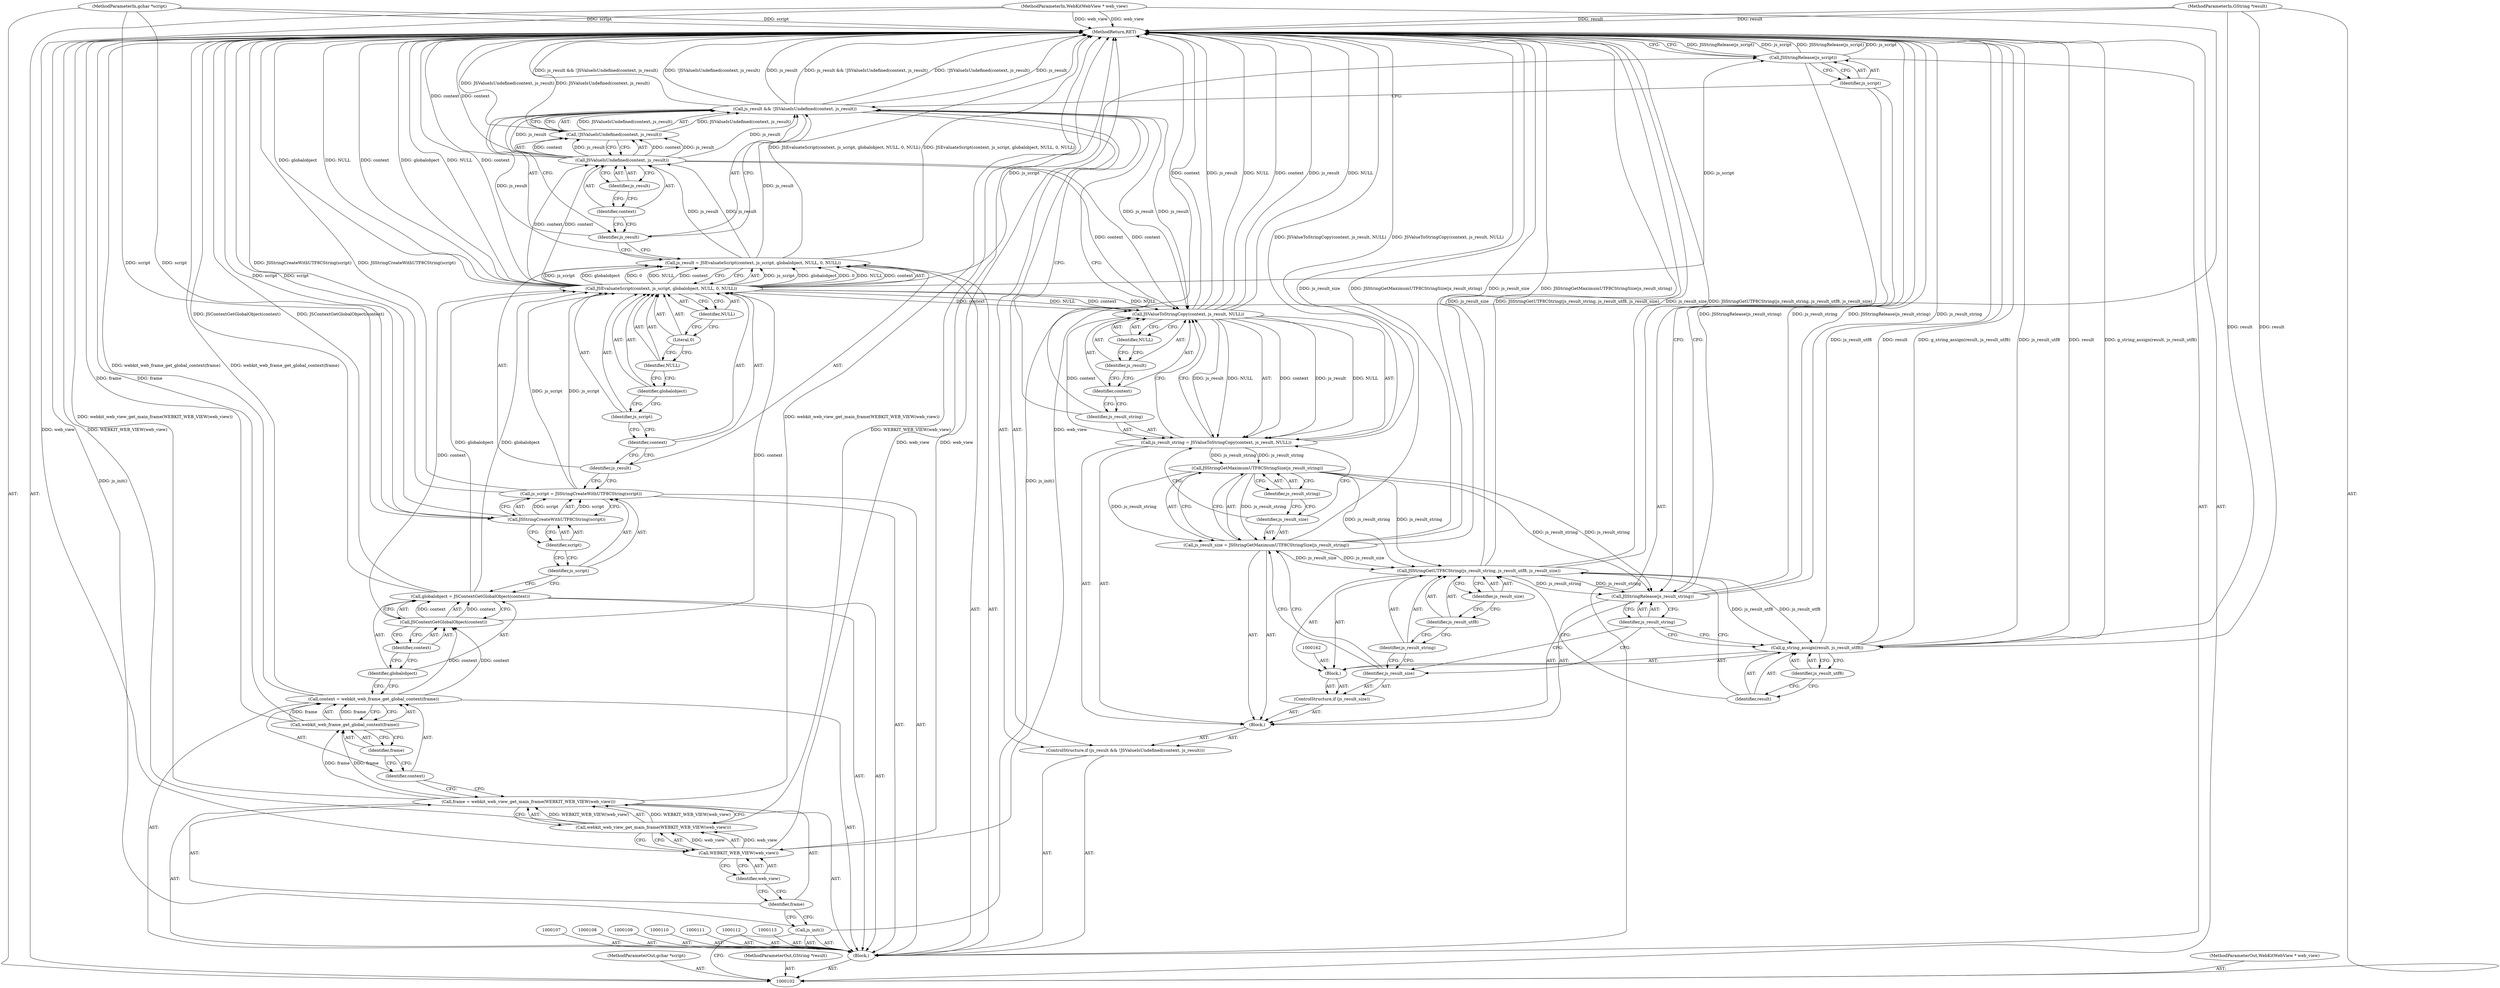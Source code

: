 digraph "0_uzbl_1958b52d41cba96956dc1995660de49525ed1047_0" {
"1000174" [label="(MethodReturn,RET)"];
"1000104" [label="(MethodParameterIn,gchar *script)"];
"1000266" [label="(MethodParameterOut,gchar *script)"];
"1000105" [label="(MethodParameterIn,GString *result)"];
"1000267" [label="(MethodParameterOut,GString *result)"];
"1000106" [label="(Block,)"];
"1000103" [label="(MethodParameterIn,WebKitWebView * web_view)"];
"1000265" [label="(MethodParameterOut,WebKitWebView * web_view)"];
"1000114" [label="(Call,js_init())"];
"1000117" [label="(Call,webkit_web_view_get_main_frame(WEBKIT_WEB_VIEW(web_view)))"];
"1000115" [label="(Call,frame = webkit_web_view_get_main_frame(WEBKIT_WEB_VIEW(web_view)))"];
"1000116" [label="(Identifier,frame)"];
"1000118" [label="(Call,WEBKIT_WEB_VIEW(web_view))"];
"1000119" [label="(Identifier,web_view)"];
"1000122" [label="(Call,webkit_web_frame_get_global_context(frame))"];
"1000120" [label="(Call,context = webkit_web_frame_get_global_context(frame))"];
"1000121" [label="(Identifier,context)"];
"1000123" [label="(Identifier,frame)"];
"1000126" [label="(Call,JSContextGetGlobalObject(context))"];
"1000127" [label="(Identifier,context)"];
"1000124" [label="(Call,globalobject = JSContextGetGlobalObject(context))"];
"1000125" [label="(Identifier,globalobject)"];
"1000130" [label="(Call,JSStringCreateWithUTF8CString(script))"];
"1000131" [label="(Identifier,script)"];
"1000128" [label="(Call,js_script = JSStringCreateWithUTF8CString(script))"];
"1000129" [label="(Identifier,js_script)"];
"1000134" [label="(Call,JSEvaluateScript(context, js_script, globalobject, NULL, 0, NULL))"];
"1000135" [label="(Identifier,context)"];
"1000136" [label="(Identifier,js_script)"];
"1000132" [label="(Call,js_result = JSEvaluateScript(context, js_script, globalobject, NULL, 0, NULL))"];
"1000133" [label="(Identifier,js_result)"];
"1000137" [label="(Identifier,globalobject)"];
"1000138" [label="(Identifier,NULL)"];
"1000139" [label="(Literal,0)"];
"1000140" [label="(Identifier,NULL)"];
"1000144" [label="(Call,!JSValueIsUndefined(context, js_result))"];
"1000145" [label="(Call,JSValueIsUndefined(context, js_result))"];
"1000141" [label="(ControlStructure,if (js_result && !JSValueIsUndefined(context, js_result)))"];
"1000146" [label="(Identifier,context)"];
"1000147" [label="(Identifier,js_result)"];
"1000148" [label="(Block,)"];
"1000142" [label="(Call,js_result && !JSValueIsUndefined(context, js_result))"];
"1000143" [label="(Identifier,js_result)"];
"1000151" [label="(Call,JSValueToStringCopy(context, js_result, NULL))"];
"1000152" [label="(Identifier,context)"];
"1000153" [label="(Identifier,js_result)"];
"1000154" [label="(Identifier,NULL)"];
"1000149" [label="(Call,js_result_string = JSValueToStringCopy(context, js_result, NULL))"];
"1000150" [label="(Identifier,js_result_string)"];
"1000157" [label="(Call,JSStringGetMaximumUTF8CStringSize(js_result_string))"];
"1000158" [label="(Identifier,js_result_string)"];
"1000155" [label="(Call,js_result_size = JSStringGetMaximumUTF8CStringSize(js_result_string))"];
"1000156" [label="(Identifier,js_result_size)"];
"1000160" [label="(Identifier,js_result_size)"];
"1000159" [label="(ControlStructure,if (js_result_size))"];
"1000161" [label="(Block,)"];
"1000163" [label="(Call,JSStringGetUTF8CString(js_result_string, js_result_utf8, js_result_size))"];
"1000164" [label="(Identifier,js_result_string)"];
"1000165" [label="(Identifier,js_result_utf8)"];
"1000166" [label="(Identifier,js_result_size)"];
"1000167" [label="(Call,g_string_assign(result, js_result_utf8))"];
"1000168" [label="(Identifier,result)"];
"1000169" [label="(Identifier,js_result_utf8)"];
"1000171" [label="(Identifier,js_result_string)"];
"1000170" [label="(Call,JSStringRelease(js_result_string))"];
"1000173" [label="(Identifier,js_script)"];
"1000172" [label="(Call,JSStringRelease(js_script))"];
"1000174" -> "1000102"  [label="AST: "];
"1000174" -> "1000172"  [label="CFG: "];
"1000115" -> "1000174"  [label="DDG: webkit_web_view_get_main_frame(WEBKIT_WEB_VIEW(web_view))"];
"1000149" -> "1000174"  [label="DDG: JSValueToStringCopy(context, js_result, NULL)"];
"1000167" -> "1000174"  [label="DDG: js_result_utf8"];
"1000167" -> "1000174"  [label="DDG: result"];
"1000167" -> "1000174"  [label="DDG: g_string_assign(result, js_result_utf8)"];
"1000155" -> "1000174"  [label="DDG: JSStringGetMaximumUTF8CStringSize(js_result_string)"];
"1000155" -> "1000174"  [label="DDG: js_result_size"];
"1000104" -> "1000174"  [label="DDG: script"];
"1000105" -> "1000174"  [label="DDG: result"];
"1000114" -> "1000174"  [label="DDG: js_init()"];
"1000151" -> "1000174"  [label="DDG: js_result"];
"1000151" -> "1000174"  [label="DDG: NULL"];
"1000151" -> "1000174"  [label="DDG: context"];
"1000117" -> "1000174"  [label="DDG: WEBKIT_WEB_VIEW(web_view)"];
"1000170" -> "1000174"  [label="DDG: JSStringRelease(js_result_string)"];
"1000170" -> "1000174"  [label="DDG: js_result_string"];
"1000118" -> "1000174"  [label="DDG: web_view"];
"1000134" -> "1000174"  [label="DDG: globalobject"];
"1000134" -> "1000174"  [label="DDG: NULL"];
"1000134" -> "1000174"  [label="DDG: context"];
"1000128" -> "1000174"  [label="DDG: JSStringCreateWithUTF8CString(script)"];
"1000124" -> "1000174"  [label="DDG: JSContextGetGlobalObject(context)"];
"1000172" -> "1000174"  [label="DDG: JSStringRelease(js_script)"];
"1000172" -> "1000174"  [label="DDG: js_script"];
"1000142" -> "1000174"  [label="DDG: js_result && !JSValueIsUndefined(context, js_result)"];
"1000142" -> "1000174"  [label="DDG: !JSValueIsUndefined(context, js_result)"];
"1000142" -> "1000174"  [label="DDG: js_result"];
"1000122" -> "1000174"  [label="DDG: frame"];
"1000163" -> "1000174"  [label="DDG: js_result_size"];
"1000163" -> "1000174"  [label="DDG: JSStringGetUTF8CString(js_result_string, js_result_utf8, js_result_size)"];
"1000103" -> "1000174"  [label="DDG: web_view"];
"1000132" -> "1000174"  [label="DDG: JSEvaluateScript(context, js_script, globalobject, NULL, 0, NULL)"];
"1000120" -> "1000174"  [label="DDG: webkit_web_frame_get_global_context(frame)"];
"1000144" -> "1000174"  [label="DDG: JSValueIsUndefined(context, js_result)"];
"1000145" -> "1000174"  [label="DDG: context"];
"1000130" -> "1000174"  [label="DDG: script"];
"1000104" -> "1000102"  [label="AST: "];
"1000104" -> "1000174"  [label="DDG: script"];
"1000104" -> "1000130"  [label="DDG: script"];
"1000266" -> "1000102"  [label="AST: "];
"1000105" -> "1000102"  [label="AST: "];
"1000105" -> "1000174"  [label="DDG: result"];
"1000105" -> "1000167"  [label="DDG: result"];
"1000267" -> "1000102"  [label="AST: "];
"1000106" -> "1000102"  [label="AST: "];
"1000107" -> "1000106"  [label="AST: "];
"1000108" -> "1000106"  [label="AST: "];
"1000109" -> "1000106"  [label="AST: "];
"1000110" -> "1000106"  [label="AST: "];
"1000111" -> "1000106"  [label="AST: "];
"1000112" -> "1000106"  [label="AST: "];
"1000113" -> "1000106"  [label="AST: "];
"1000114" -> "1000106"  [label="AST: "];
"1000115" -> "1000106"  [label="AST: "];
"1000120" -> "1000106"  [label="AST: "];
"1000124" -> "1000106"  [label="AST: "];
"1000128" -> "1000106"  [label="AST: "];
"1000132" -> "1000106"  [label="AST: "];
"1000141" -> "1000106"  [label="AST: "];
"1000172" -> "1000106"  [label="AST: "];
"1000103" -> "1000102"  [label="AST: "];
"1000103" -> "1000174"  [label="DDG: web_view"];
"1000103" -> "1000118"  [label="DDG: web_view"];
"1000265" -> "1000102"  [label="AST: "];
"1000114" -> "1000106"  [label="AST: "];
"1000114" -> "1000102"  [label="CFG: "];
"1000116" -> "1000114"  [label="CFG: "];
"1000114" -> "1000174"  [label="DDG: js_init()"];
"1000117" -> "1000115"  [label="AST: "];
"1000117" -> "1000118"  [label="CFG: "];
"1000118" -> "1000117"  [label="AST: "];
"1000115" -> "1000117"  [label="CFG: "];
"1000117" -> "1000174"  [label="DDG: WEBKIT_WEB_VIEW(web_view)"];
"1000117" -> "1000115"  [label="DDG: WEBKIT_WEB_VIEW(web_view)"];
"1000118" -> "1000117"  [label="DDG: web_view"];
"1000115" -> "1000106"  [label="AST: "];
"1000115" -> "1000117"  [label="CFG: "];
"1000116" -> "1000115"  [label="AST: "];
"1000117" -> "1000115"  [label="AST: "];
"1000121" -> "1000115"  [label="CFG: "];
"1000115" -> "1000174"  [label="DDG: webkit_web_view_get_main_frame(WEBKIT_WEB_VIEW(web_view))"];
"1000117" -> "1000115"  [label="DDG: WEBKIT_WEB_VIEW(web_view)"];
"1000115" -> "1000122"  [label="DDG: frame"];
"1000116" -> "1000115"  [label="AST: "];
"1000116" -> "1000114"  [label="CFG: "];
"1000119" -> "1000116"  [label="CFG: "];
"1000118" -> "1000117"  [label="AST: "];
"1000118" -> "1000119"  [label="CFG: "];
"1000119" -> "1000118"  [label="AST: "];
"1000117" -> "1000118"  [label="CFG: "];
"1000118" -> "1000174"  [label="DDG: web_view"];
"1000118" -> "1000117"  [label="DDG: web_view"];
"1000103" -> "1000118"  [label="DDG: web_view"];
"1000119" -> "1000118"  [label="AST: "];
"1000119" -> "1000116"  [label="CFG: "];
"1000118" -> "1000119"  [label="CFG: "];
"1000122" -> "1000120"  [label="AST: "];
"1000122" -> "1000123"  [label="CFG: "];
"1000123" -> "1000122"  [label="AST: "];
"1000120" -> "1000122"  [label="CFG: "];
"1000122" -> "1000174"  [label="DDG: frame"];
"1000122" -> "1000120"  [label="DDG: frame"];
"1000115" -> "1000122"  [label="DDG: frame"];
"1000120" -> "1000106"  [label="AST: "];
"1000120" -> "1000122"  [label="CFG: "];
"1000121" -> "1000120"  [label="AST: "];
"1000122" -> "1000120"  [label="AST: "];
"1000125" -> "1000120"  [label="CFG: "];
"1000120" -> "1000174"  [label="DDG: webkit_web_frame_get_global_context(frame)"];
"1000122" -> "1000120"  [label="DDG: frame"];
"1000120" -> "1000126"  [label="DDG: context"];
"1000121" -> "1000120"  [label="AST: "];
"1000121" -> "1000115"  [label="CFG: "];
"1000123" -> "1000121"  [label="CFG: "];
"1000123" -> "1000122"  [label="AST: "];
"1000123" -> "1000121"  [label="CFG: "];
"1000122" -> "1000123"  [label="CFG: "];
"1000126" -> "1000124"  [label="AST: "];
"1000126" -> "1000127"  [label="CFG: "];
"1000127" -> "1000126"  [label="AST: "];
"1000124" -> "1000126"  [label="CFG: "];
"1000126" -> "1000124"  [label="DDG: context"];
"1000120" -> "1000126"  [label="DDG: context"];
"1000126" -> "1000134"  [label="DDG: context"];
"1000127" -> "1000126"  [label="AST: "];
"1000127" -> "1000125"  [label="CFG: "];
"1000126" -> "1000127"  [label="CFG: "];
"1000124" -> "1000106"  [label="AST: "];
"1000124" -> "1000126"  [label="CFG: "];
"1000125" -> "1000124"  [label="AST: "];
"1000126" -> "1000124"  [label="AST: "];
"1000129" -> "1000124"  [label="CFG: "];
"1000124" -> "1000174"  [label="DDG: JSContextGetGlobalObject(context)"];
"1000126" -> "1000124"  [label="DDG: context"];
"1000124" -> "1000134"  [label="DDG: globalobject"];
"1000125" -> "1000124"  [label="AST: "];
"1000125" -> "1000120"  [label="CFG: "];
"1000127" -> "1000125"  [label="CFG: "];
"1000130" -> "1000128"  [label="AST: "];
"1000130" -> "1000131"  [label="CFG: "];
"1000131" -> "1000130"  [label="AST: "];
"1000128" -> "1000130"  [label="CFG: "];
"1000130" -> "1000174"  [label="DDG: script"];
"1000130" -> "1000128"  [label="DDG: script"];
"1000104" -> "1000130"  [label="DDG: script"];
"1000131" -> "1000130"  [label="AST: "];
"1000131" -> "1000129"  [label="CFG: "];
"1000130" -> "1000131"  [label="CFG: "];
"1000128" -> "1000106"  [label="AST: "];
"1000128" -> "1000130"  [label="CFG: "];
"1000129" -> "1000128"  [label="AST: "];
"1000130" -> "1000128"  [label="AST: "];
"1000133" -> "1000128"  [label="CFG: "];
"1000128" -> "1000174"  [label="DDG: JSStringCreateWithUTF8CString(script)"];
"1000130" -> "1000128"  [label="DDG: script"];
"1000128" -> "1000134"  [label="DDG: js_script"];
"1000129" -> "1000128"  [label="AST: "];
"1000129" -> "1000124"  [label="CFG: "];
"1000131" -> "1000129"  [label="CFG: "];
"1000134" -> "1000132"  [label="AST: "];
"1000134" -> "1000140"  [label="CFG: "];
"1000135" -> "1000134"  [label="AST: "];
"1000136" -> "1000134"  [label="AST: "];
"1000137" -> "1000134"  [label="AST: "];
"1000138" -> "1000134"  [label="AST: "];
"1000139" -> "1000134"  [label="AST: "];
"1000140" -> "1000134"  [label="AST: "];
"1000132" -> "1000134"  [label="CFG: "];
"1000134" -> "1000174"  [label="DDG: globalobject"];
"1000134" -> "1000174"  [label="DDG: NULL"];
"1000134" -> "1000174"  [label="DDG: context"];
"1000134" -> "1000132"  [label="DDG: js_script"];
"1000134" -> "1000132"  [label="DDG: globalobject"];
"1000134" -> "1000132"  [label="DDG: 0"];
"1000134" -> "1000132"  [label="DDG: NULL"];
"1000134" -> "1000132"  [label="DDG: context"];
"1000126" -> "1000134"  [label="DDG: context"];
"1000128" -> "1000134"  [label="DDG: js_script"];
"1000124" -> "1000134"  [label="DDG: globalobject"];
"1000134" -> "1000145"  [label="DDG: context"];
"1000134" -> "1000151"  [label="DDG: context"];
"1000134" -> "1000151"  [label="DDG: NULL"];
"1000134" -> "1000172"  [label="DDG: js_script"];
"1000135" -> "1000134"  [label="AST: "];
"1000135" -> "1000133"  [label="CFG: "];
"1000136" -> "1000135"  [label="CFG: "];
"1000136" -> "1000134"  [label="AST: "];
"1000136" -> "1000135"  [label="CFG: "];
"1000137" -> "1000136"  [label="CFG: "];
"1000132" -> "1000106"  [label="AST: "];
"1000132" -> "1000134"  [label="CFG: "];
"1000133" -> "1000132"  [label="AST: "];
"1000134" -> "1000132"  [label="AST: "];
"1000143" -> "1000132"  [label="CFG: "];
"1000132" -> "1000174"  [label="DDG: JSEvaluateScript(context, js_script, globalobject, NULL, 0, NULL)"];
"1000134" -> "1000132"  [label="DDG: js_script"];
"1000134" -> "1000132"  [label="DDG: globalobject"];
"1000134" -> "1000132"  [label="DDG: 0"];
"1000134" -> "1000132"  [label="DDG: NULL"];
"1000134" -> "1000132"  [label="DDG: context"];
"1000132" -> "1000142"  [label="DDG: js_result"];
"1000132" -> "1000145"  [label="DDG: js_result"];
"1000133" -> "1000132"  [label="AST: "];
"1000133" -> "1000128"  [label="CFG: "];
"1000135" -> "1000133"  [label="CFG: "];
"1000137" -> "1000134"  [label="AST: "];
"1000137" -> "1000136"  [label="CFG: "];
"1000138" -> "1000137"  [label="CFG: "];
"1000138" -> "1000134"  [label="AST: "];
"1000138" -> "1000137"  [label="CFG: "];
"1000139" -> "1000138"  [label="CFG: "];
"1000139" -> "1000134"  [label="AST: "];
"1000139" -> "1000138"  [label="CFG: "];
"1000140" -> "1000139"  [label="CFG: "];
"1000140" -> "1000134"  [label="AST: "];
"1000140" -> "1000139"  [label="CFG: "];
"1000134" -> "1000140"  [label="CFG: "];
"1000144" -> "1000142"  [label="AST: "];
"1000144" -> "1000145"  [label="CFG: "];
"1000145" -> "1000144"  [label="AST: "];
"1000142" -> "1000144"  [label="CFG: "];
"1000144" -> "1000174"  [label="DDG: JSValueIsUndefined(context, js_result)"];
"1000144" -> "1000142"  [label="DDG: JSValueIsUndefined(context, js_result)"];
"1000145" -> "1000144"  [label="DDG: context"];
"1000145" -> "1000144"  [label="DDG: js_result"];
"1000145" -> "1000144"  [label="AST: "];
"1000145" -> "1000147"  [label="CFG: "];
"1000146" -> "1000145"  [label="AST: "];
"1000147" -> "1000145"  [label="AST: "];
"1000144" -> "1000145"  [label="CFG: "];
"1000145" -> "1000174"  [label="DDG: context"];
"1000145" -> "1000142"  [label="DDG: js_result"];
"1000145" -> "1000144"  [label="DDG: context"];
"1000145" -> "1000144"  [label="DDG: js_result"];
"1000134" -> "1000145"  [label="DDG: context"];
"1000132" -> "1000145"  [label="DDG: js_result"];
"1000145" -> "1000151"  [label="DDG: context"];
"1000141" -> "1000106"  [label="AST: "];
"1000142" -> "1000141"  [label="AST: "];
"1000148" -> "1000141"  [label="AST: "];
"1000146" -> "1000145"  [label="AST: "];
"1000146" -> "1000143"  [label="CFG: "];
"1000147" -> "1000146"  [label="CFG: "];
"1000147" -> "1000145"  [label="AST: "];
"1000147" -> "1000146"  [label="CFG: "];
"1000145" -> "1000147"  [label="CFG: "];
"1000148" -> "1000141"  [label="AST: "];
"1000149" -> "1000148"  [label="AST: "];
"1000155" -> "1000148"  [label="AST: "];
"1000159" -> "1000148"  [label="AST: "];
"1000170" -> "1000148"  [label="AST: "];
"1000142" -> "1000141"  [label="AST: "];
"1000142" -> "1000143"  [label="CFG: "];
"1000142" -> "1000144"  [label="CFG: "];
"1000143" -> "1000142"  [label="AST: "];
"1000144" -> "1000142"  [label="AST: "];
"1000150" -> "1000142"  [label="CFG: "];
"1000173" -> "1000142"  [label="CFG: "];
"1000142" -> "1000174"  [label="DDG: js_result && !JSValueIsUndefined(context, js_result)"];
"1000142" -> "1000174"  [label="DDG: !JSValueIsUndefined(context, js_result)"];
"1000142" -> "1000174"  [label="DDG: js_result"];
"1000132" -> "1000142"  [label="DDG: js_result"];
"1000145" -> "1000142"  [label="DDG: js_result"];
"1000144" -> "1000142"  [label="DDG: JSValueIsUndefined(context, js_result)"];
"1000142" -> "1000151"  [label="DDG: js_result"];
"1000143" -> "1000142"  [label="AST: "];
"1000143" -> "1000132"  [label="CFG: "];
"1000146" -> "1000143"  [label="CFG: "];
"1000142" -> "1000143"  [label="CFG: "];
"1000151" -> "1000149"  [label="AST: "];
"1000151" -> "1000154"  [label="CFG: "];
"1000152" -> "1000151"  [label="AST: "];
"1000153" -> "1000151"  [label="AST: "];
"1000154" -> "1000151"  [label="AST: "];
"1000149" -> "1000151"  [label="CFG: "];
"1000151" -> "1000174"  [label="DDG: js_result"];
"1000151" -> "1000174"  [label="DDG: NULL"];
"1000151" -> "1000174"  [label="DDG: context"];
"1000151" -> "1000149"  [label="DDG: context"];
"1000151" -> "1000149"  [label="DDG: js_result"];
"1000151" -> "1000149"  [label="DDG: NULL"];
"1000134" -> "1000151"  [label="DDG: context"];
"1000134" -> "1000151"  [label="DDG: NULL"];
"1000145" -> "1000151"  [label="DDG: context"];
"1000142" -> "1000151"  [label="DDG: js_result"];
"1000152" -> "1000151"  [label="AST: "];
"1000152" -> "1000150"  [label="CFG: "];
"1000153" -> "1000152"  [label="CFG: "];
"1000153" -> "1000151"  [label="AST: "];
"1000153" -> "1000152"  [label="CFG: "];
"1000154" -> "1000153"  [label="CFG: "];
"1000154" -> "1000151"  [label="AST: "];
"1000154" -> "1000153"  [label="CFG: "];
"1000151" -> "1000154"  [label="CFG: "];
"1000149" -> "1000148"  [label="AST: "];
"1000149" -> "1000151"  [label="CFG: "];
"1000150" -> "1000149"  [label="AST: "];
"1000151" -> "1000149"  [label="AST: "];
"1000156" -> "1000149"  [label="CFG: "];
"1000149" -> "1000174"  [label="DDG: JSValueToStringCopy(context, js_result, NULL)"];
"1000151" -> "1000149"  [label="DDG: context"];
"1000151" -> "1000149"  [label="DDG: js_result"];
"1000151" -> "1000149"  [label="DDG: NULL"];
"1000149" -> "1000157"  [label="DDG: js_result_string"];
"1000150" -> "1000149"  [label="AST: "];
"1000150" -> "1000142"  [label="CFG: "];
"1000152" -> "1000150"  [label="CFG: "];
"1000157" -> "1000155"  [label="AST: "];
"1000157" -> "1000158"  [label="CFG: "];
"1000158" -> "1000157"  [label="AST: "];
"1000155" -> "1000157"  [label="CFG: "];
"1000157" -> "1000155"  [label="DDG: js_result_string"];
"1000149" -> "1000157"  [label="DDG: js_result_string"];
"1000157" -> "1000163"  [label="DDG: js_result_string"];
"1000157" -> "1000170"  [label="DDG: js_result_string"];
"1000158" -> "1000157"  [label="AST: "];
"1000158" -> "1000156"  [label="CFG: "];
"1000157" -> "1000158"  [label="CFG: "];
"1000155" -> "1000148"  [label="AST: "];
"1000155" -> "1000157"  [label="CFG: "];
"1000156" -> "1000155"  [label="AST: "];
"1000157" -> "1000155"  [label="AST: "];
"1000160" -> "1000155"  [label="CFG: "];
"1000155" -> "1000174"  [label="DDG: JSStringGetMaximumUTF8CStringSize(js_result_string)"];
"1000155" -> "1000174"  [label="DDG: js_result_size"];
"1000157" -> "1000155"  [label="DDG: js_result_string"];
"1000155" -> "1000163"  [label="DDG: js_result_size"];
"1000156" -> "1000155"  [label="AST: "];
"1000156" -> "1000149"  [label="CFG: "];
"1000158" -> "1000156"  [label="CFG: "];
"1000160" -> "1000159"  [label="AST: "];
"1000160" -> "1000155"  [label="CFG: "];
"1000164" -> "1000160"  [label="CFG: "];
"1000171" -> "1000160"  [label="CFG: "];
"1000159" -> "1000148"  [label="AST: "];
"1000160" -> "1000159"  [label="AST: "];
"1000161" -> "1000159"  [label="AST: "];
"1000161" -> "1000159"  [label="AST: "];
"1000162" -> "1000161"  [label="AST: "];
"1000163" -> "1000161"  [label="AST: "];
"1000167" -> "1000161"  [label="AST: "];
"1000163" -> "1000161"  [label="AST: "];
"1000163" -> "1000166"  [label="CFG: "];
"1000164" -> "1000163"  [label="AST: "];
"1000165" -> "1000163"  [label="AST: "];
"1000166" -> "1000163"  [label="AST: "];
"1000168" -> "1000163"  [label="CFG: "];
"1000163" -> "1000174"  [label="DDG: js_result_size"];
"1000163" -> "1000174"  [label="DDG: JSStringGetUTF8CString(js_result_string, js_result_utf8, js_result_size)"];
"1000157" -> "1000163"  [label="DDG: js_result_string"];
"1000155" -> "1000163"  [label="DDG: js_result_size"];
"1000163" -> "1000167"  [label="DDG: js_result_utf8"];
"1000163" -> "1000170"  [label="DDG: js_result_string"];
"1000164" -> "1000163"  [label="AST: "];
"1000164" -> "1000160"  [label="CFG: "];
"1000165" -> "1000164"  [label="CFG: "];
"1000165" -> "1000163"  [label="AST: "];
"1000165" -> "1000164"  [label="CFG: "];
"1000166" -> "1000165"  [label="CFG: "];
"1000166" -> "1000163"  [label="AST: "];
"1000166" -> "1000165"  [label="CFG: "];
"1000163" -> "1000166"  [label="CFG: "];
"1000167" -> "1000161"  [label="AST: "];
"1000167" -> "1000169"  [label="CFG: "];
"1000168" -> "1000167"  [label="AST: "];
"1000169" -> "1000167"  [label="AST: "];
"1000171" -> "1000167"  [label="CFG: "];
"1000167" -> "1000174"  [label="DDG: js_result_utf8"];
"1000167" -> "1000174"  [label="DDG: result"];
"1000167" -> "1000174"  [label="DDG: g_string_assign(result, js_result_utf8)"];
"1000105" -> "1000167"  [label="DDG: result"];
"1000163" -> "1000167"  [label="DDG: js_result_utf8"];
"1000168" -> "1000167"  [label="AST: "];
"1000168" -> "1000163"  [label="CFG: "];
"1000169" -> "1000168"  [label="CFG: "];
"1000169" -> "1000167"  [label="AST: "];
"1000169" -> "1000168"  [label="CFG: "];
"1000167" -> "1000169"  [label="CFG: "];
"1000171" -> "1000170"  [label="AST: "];
"1000171" -> "1000167"  [label="CFG: "];
"1000171" -> "1000160"  [label="CFG: "];
"1000170" -> "1000171"  [label="CFG: "];
"1000170" -> "1000148"  [label="AST: "];
"1000170" -> "1000171"  [label="CFG: "];
"1000171" -> "1000170"  [label="AST: "];
"1000173" -> "1000170"  [label="CFG: "];
"1000170" -> "1000174"  [label="DDG: JSStringRelease(js_result_string)"];
"1000170" -> "1000174"  [label="DDG: js_result_string"];
"1000163" -> "1000170"  [label="DDG: js_result_string"];
"1000157" -> "1000170"  [label="DDG: js_result_string"];
"1000173" -> "1000172"  [label="AST: "];
"1000173" -> "1000170"  [label="CFG: "];
"1000172" -> "1000173"  [label="CFG: "];
"1000172" -> "1000106"  [label="AST: "];
"1000172" -> "1000173"  [label="CFG: "];
"1000173" -> "1000172"  [label="AST: "];
"1000174" -> "1000172"  [label="CFG: "];
"1000172" -> "1000174"  [label="DDG: JSStringRelease(js_script)"];
"1000172" -> "1000174"  [label="DDG: js_script"];
"1000134" -> "1000172"  [label="DDG: js_script"];
}
